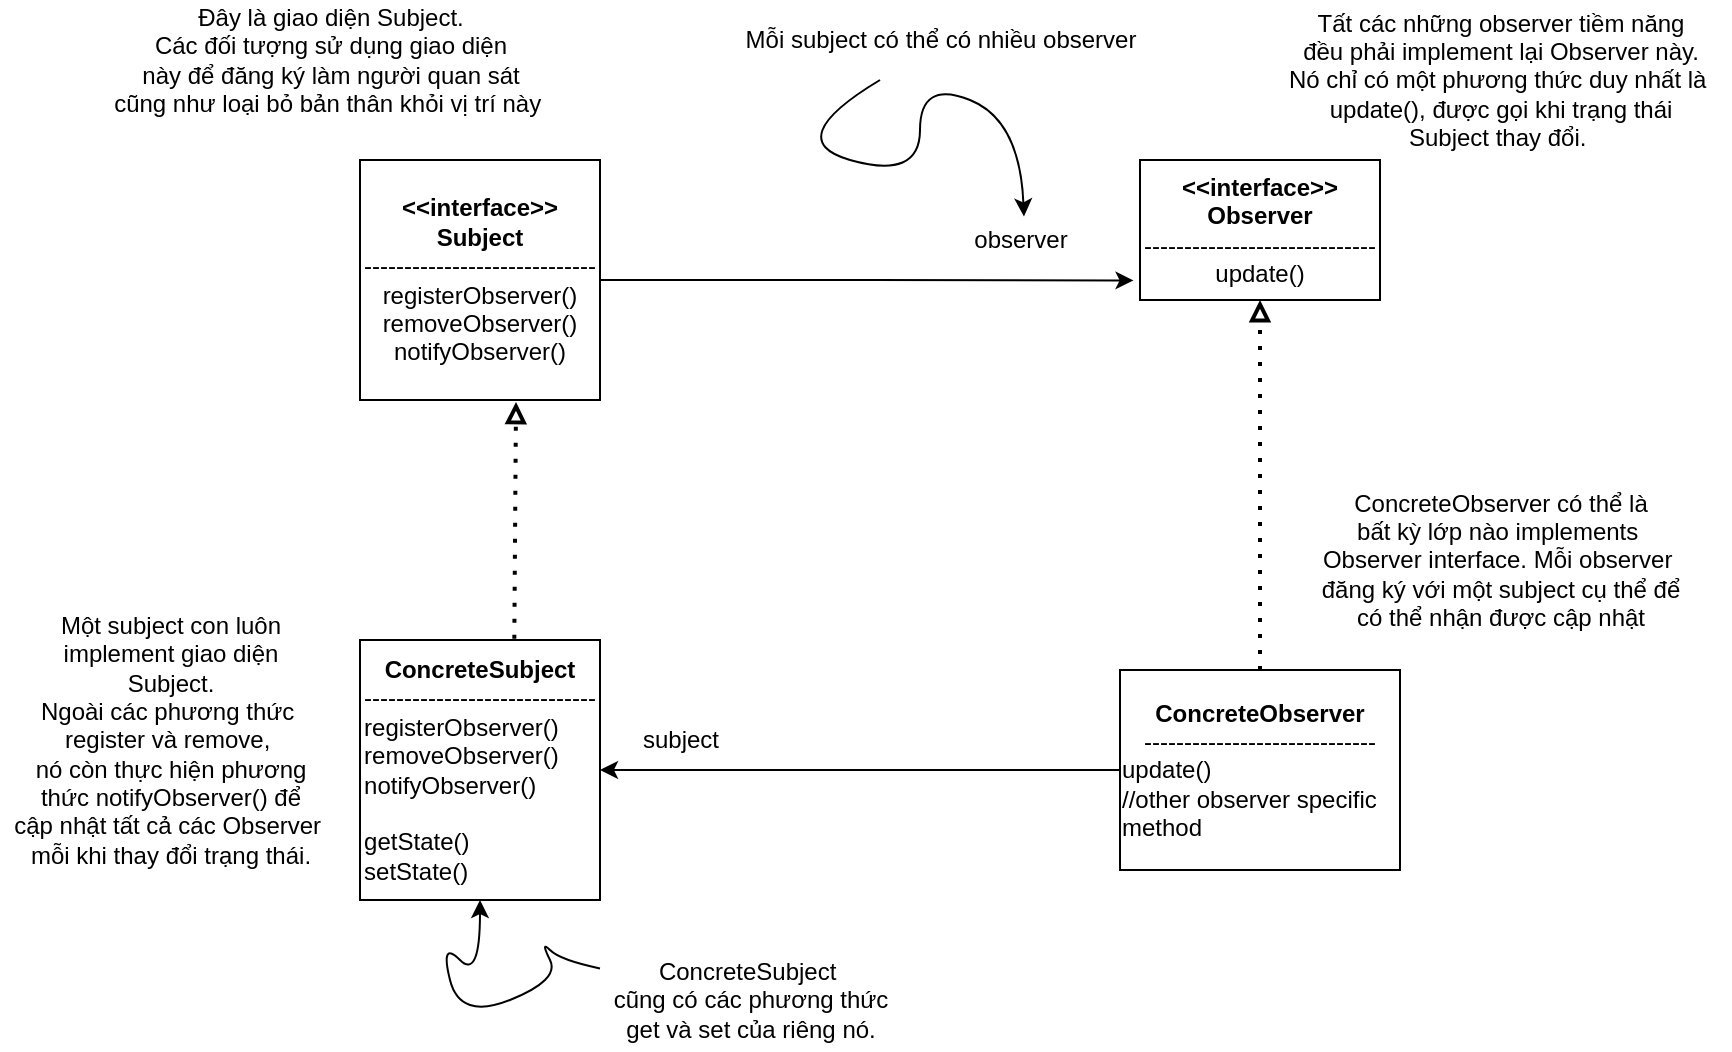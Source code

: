 <mxfile version="16.4.3" type="github">
  <diagram id="OMNXwoLTVznzMtbhmNE3" name="Page-1">
    <mxGraphModel dx="1888" dy="575" grid="1" gridSize="10" guides="1" tooltips="1" connect="1" arrows="1" fold="1" page="1" pageScale="1" pageWidth="850" pageHeight="1100" math="0" shadow="0">
      <root>
        <mxCell id="0" />
        <mxCell id="1" parent="0" />
        <mxCell id="A98QGgMZvMYwiUMWrgKy-6" style="edgeStyle=orthogonalEdgeStyle;rounded=0;orthogonalLoop=1;jettySize=auto;html=1;entryX=-0.027;entryY=0.86;entryDx=0;entryDy=0;entryPerimeter=0;" edge="1" parent="1" source="A98QGgMZvMYwiUMWrgKy-1" target="A98QGgMZvMYwiUMWrgKy-2">
          <mxGeometry relative="1" as="geometry" />
        </mxCell>
        <mxCell id="A98QGgMZvMYwiUMWrgKy-1" value="&lt;b&gt;&amp;lt;&amp;lt;interface&amp;gt;&amp;gt;&lt;br&gt;Subject&lt;/b&gt;&lt;br&gt;-----------------------------&lt;br&gt;registerObserver()&lt;br&gt;removeObserver()&lt;br&gt;notifyObserver()" style="rounded=0;whiteSpace=wrap;html=1;" vertex="1" parent="1">
          <mxGeometry x="160" y="130" width="120" height="120" as="geometry" />
        </mxCell>
        <mxCell id="A98QGgMZvMYwiUMWrgKy-2" value="&lt;b&gt;&amp;lt;&amp;lt;interface&amp;gt;&amp;gt;&lt;br&gt;Observer&lt;br&gt;&lt;/b&gt;-----------------------------&lt;br&gt;update()" style="rounded=0;whiteSpace=wrap;html=1;" vertex="1" parent="1">
          <mxGeometry x="550" y="130" width="120" height="70" as="geometry" />
        </mxCell>
        <mxCell id="A98QGgMZvMYwiUMWrgKy-5" style="edgeStyle=orthogonalEdgeStyle;rounded=0;orthogonalLoop=1;jettySize=auto;html=1;entryX=1;entryY=0.5;entryDx=0;entryDy=0;" edge="1" parent="1" source="A98QGgMZvMYwiUMWrgKy-3" target="A98QGgMZvMYwiUMWrgKy-4">
          <mxGeometry relative="1" as="geometry" />
        </mxCell>
        <mxCell id="A98QGgMZvMYwiUMWrgKy-3" value="&lt;b&gt;ConcreteObserver&lt;/b&gt;&lt;br&gt;-----------------------------&lt;br&gt;&lt;div style=&quot;text-align: left&quot;&gt;&lt;span&gt;update()&lt;/span&gt;&lt;/div&gt;&lt;div style=&quot;text-align: left&quot;&gt;&lt;span&gt;//other observer specific method&lt;/span&gt;&lt;/div&gt;" style="rounded=0;whiteSpace=wrap;html=1;" vertex="1" parent="1">
          <mxGeometry x="540" y="385" width="140" height="100" as="geometry" />
        </mxCell>
        <mxCell id="A98QGgMZvMYwiUMWrgKy-4" value="&lt;b&gt;ConcreteSubject&lt;/b&gt;&lt;br&gt;-----------------------------&lt;br&gt;&lt;div style=&quot;text-align: left&quot;&gt;&lt;span&gt;registerObserver()&lt;/span&gt;&lt;/div&gt;&lt;div style=&quot;text-align: left&quot;&gt;&lt;span&gt;removeObserver()&lt;/span&gt;&lt;/div&gt;&lt;div style=&quot;text-align: left&quot;&gt;&lt;span&gt;notifyObserver()&lt;/span&gt;&lt;/div&gt;&lt;div style=&quot;text-align: left&quot;&gt;&lt;br&gt;&lt;/div&gt;&lt;div style=&quot;text-align: left&quot;&gt;&lt;span&gt;getState()&lt;/span&gt;&lt;/div&gt;&lt;div style=&quot;text-align: left&quot;&gt;&lt;span&gt;setState()&lt;/span&gt;&lt;/div&gt;" style="rounded=0;whiteSpace=wrap;html=1;" vertex="1" parent="1">
          <mxGeometry x="160" y="370" width="120" height="130" as="geometry" />
        </mxCell>
        <mxCell id="A98QGgMZvMYwiUMWrgKy-7" value="" style="endArrow=block;dashed=1;html=1;dashPattern=1 3;strokeWidth=2;rounded=0;entryX=0.65;entryY=1.008;entryDx=0;entryDy=0;entryPerimeter=0;exitX=0.643;exitY=-0.005;exitDx=0;exitDy=0;exitPerimeter=0;endFill=0;" edge="1" parent="1" source="A98QGgMZvMYwiUMWrgKy-4" target="A98QGgMZvMYwiUMWrgKy-1">
          <mxGeometry width="50" height="50" relative="1" as="geometry">
            <mxPoint x="400" y="370" as="sourcePoint" />
            <mxPoint x="450" y="320" as="targetPoint" />
          </mxGeometry>
        </mxCell>
        <mxCell id="A98QGgMZvMYwiUMWrgKy-8" value="" style="endArrow=block;dashed=1;html=1;dashPattern=1 3;strokeWidth=2;rounded=0;entryX=0.5;entryY=1;entryDx=0;entryDy=0;exitX=0.5;exitY=0;exitDx=0;exitDy=0;endFill=0;" edge="1" parent="1" source="A98QGgMZvMYwiUMWrgKy-3" target="A98QGgMZvMYwiUMWrgKy-2">
          <mxGeometry width="50" height="50" relative="1" as="geometry">
            <mxPoint x="610" y="380" as="sourcePoint" />
            <mxPoint x="640" y="240" as="targetPoint" />
          </mxGeometry>
        </mxCell>
        <mxCell id="A98QGgMZvMYwiUMWrgKy-9" value="subject" style="text;html=1;align=center;verticalAlign=middle;resizable=0;points=[];autosize=1;strokeColor=none;fillColor=none;" vertex="1" parent="1">
          <mxGeometry x="295" y="410" width="50" height="20" as="geometry" />
        </mxCell>
        <mxCell id="A98QGgMZvMYwiUMWrgKy-10" value="observer&lt;br&gt;" style="text;html=1;align=center;verticalAlign=middle;resizable=0;points=[];autosize=1;strokeColor=none;fillColor=none;" vertex="1" parent="1">
          <mxGeometry x="460" y="160" width="60" height="20" as="geometry" />
        </mxCell>
        <mxCell id="A98QGgMZvMYwiUMWrgKy-11" value="" style="curved=1;endArrow=classic;html=1;rounded=0;entryX=0.533;entryY=-0.09;entryDx=0;entryDy=0;entryPerimeter=0;" edge="1" parent="1" target="A98QGgMZvMYwiUMWrgKy-10">
          <mxGeometry width="50" height="50" relative="1" as="geometry">
            <mxPoint x="420" y="90" as="sourcePoint" />
            <mxPoint x="460" y="150" as="targetPoint" />
            <Array as="points">
              <mxPoint x="370" y="120" />
              <mxPoint x="440" y="140" />
              <mxPoint x="440" y="90" />
              <mxPoint x="490" y="110" />
            </Array>
          </mxGeometry>
        </mxCell>
        <mxCell id="A98QGgMZvMYwiUMWrgKy-12" value="Mỗi subject có thể có nhiều observer" style="text;html=1;align=center;verticalAlign=middle;resizable=0;points=[];autosize=1;strokeColor=none;fillColor=none;" vertex="1" parent="1">
          <mxGeometry x="345" y="60" width="210" height="20" as="geometry" />
        </mxCell>
        <mxCell id="A98QGgMZvMYwiUMWrgKy-13" value="Đây là giao diện Subject.&lt;br&gt;Các đối tượng sử dụng giao diện&lt;br&gt;này để đăng ký làm người quan sát&lt;br&gt;cũng như loại bỏ bản thân khỏi vị trí này&amp;nbsp;" style="text;html=1;align=center;verticalAlign=middle;resizable=0;points=[];autosize=1;strokeColor=none;fillColor=none;" vertex="1" parent="1">
          <mxGeometry x="30" y="50" width="230" height="60" as="geometry" />
        </mxCell>
        <mxCell id="A98QGgMZvMYwiUMWrgKy-14" value="Một subject con luôn &lt;br&gt;implement giao diện&lt;br&gt;Subject.&lt;br&gt;Ngoài các phương thức&amp;nbsp;&lt;br&gt;register và remove,&amp;nbsp;&lt;br&gt;nó còn thực hiện phương&lt;br&gt;thức notifyObserver() để&lt;br&gt;cập nhật tất cả các Observer&amp;nbsp;&lt;br&gt;mỗi khi thay đổi trạng thái." style="text;html=1;align=center;verticalAlign=middle;resizable=0;points=[];autosize=1;strokeColor=none;fillColor=none;" vertex="1" parent="1">
          <mxGeometry x="-20" y="355" width="170" height="130" as="geometry" />
        </mxCell>
        <mxCell id="A98QGgMZvMYwiUMWrgKy-15" value="Tất các những observer tiềm năng&lt;br&gt;đều phải implement lại Observer này.&lt;br&gt;Nó chỉ có một phương thức duy nhất là&amp;nbsp;&lt;br&gt;update(), được gọi khi trạng thái &lt;br&gt;Subject thay đổi.&amp;nbsp;" style="text;html=1;align=center;verticalAlign=middle;resizable=0;points=[];autosize=1;strokeColor=none;fillColor=none;" vertex="1" parent="1">
          <mxGeometry x="615" y="50" width="230" height="80" as="geometry" />
        </mxCell>
        <mxCell id="A98QGgMZvMYwiUMWrgKy-16" value="ConcreteObserver có thể là&lt;br&gt;bất kỳ lớp nào implements&amp;nbsp;&lt;br&gt;Observer interface. Mỗi observer&amp;nbsp;&lt;br&gt;đăng ký với một subject cụ thể để&lt;br&gt;có thể nhận được cập nhật" style="text;html=1;align=center;verticalAlign=middle;resizable=0;points=[];autosize=1;strokeColor=none;fillColor=none;" vertex="1" parent="1">
          <mxGeometry x="635" y="290" width="190" height="80" as="geometry" />
        </mxCell>
        <mxCell id="A98QGgMZvMYwiUMWrgKy-17" value="ConcreteSubject&amp;nbsp;&lt;br&gt;cũng có các phương thức&lt;br&gt;get và set của riêng nó." style="text;html=1;align=center;verticalAlign=middle;resizable=0;points=[];autosize=1;strokeColor=none;fillColor=none;" vertex="1" parent="1">
          <mxGeometry x="280" y="525" width="150" height="50" as="geometry" />
        </mxCell>
        <mxCell id="A98QGgMZvMYwiUMWrgKy-18" value="" style="curved=1;endArrow=classic;html=1;rounded=0;entryX=0.5;entryY=1;entryDx=0;entryDy=0;" edge="1" parent="1" source="A98QGgMZvMYwiUMWrgKy-17" target="A98QGgMZvMYwiUMWrgKy-4">
          <mxGeometry width="50" height="50" relative="1" as="geometry">
            <mxPoint x="400" y="370" as="sourcePoint" />
            <mxPoint x="450" y="320" as="targetPoint" />
            <Array as="points">
              <mxPoint x="260" y="530" />
              <mxPoint x="250" y="520" />
              <mxPoint x="260" y="540" />
              <mxPoint x="210" y="560" />
              <mxPoint x="200" y="520" />
              <mxPoint x="220" y="540" />
            </Array>
          </mxGeometry>
        </mxCell>
      </root>
    </mxGraphModel>
  </diagram>
</mxfile>
